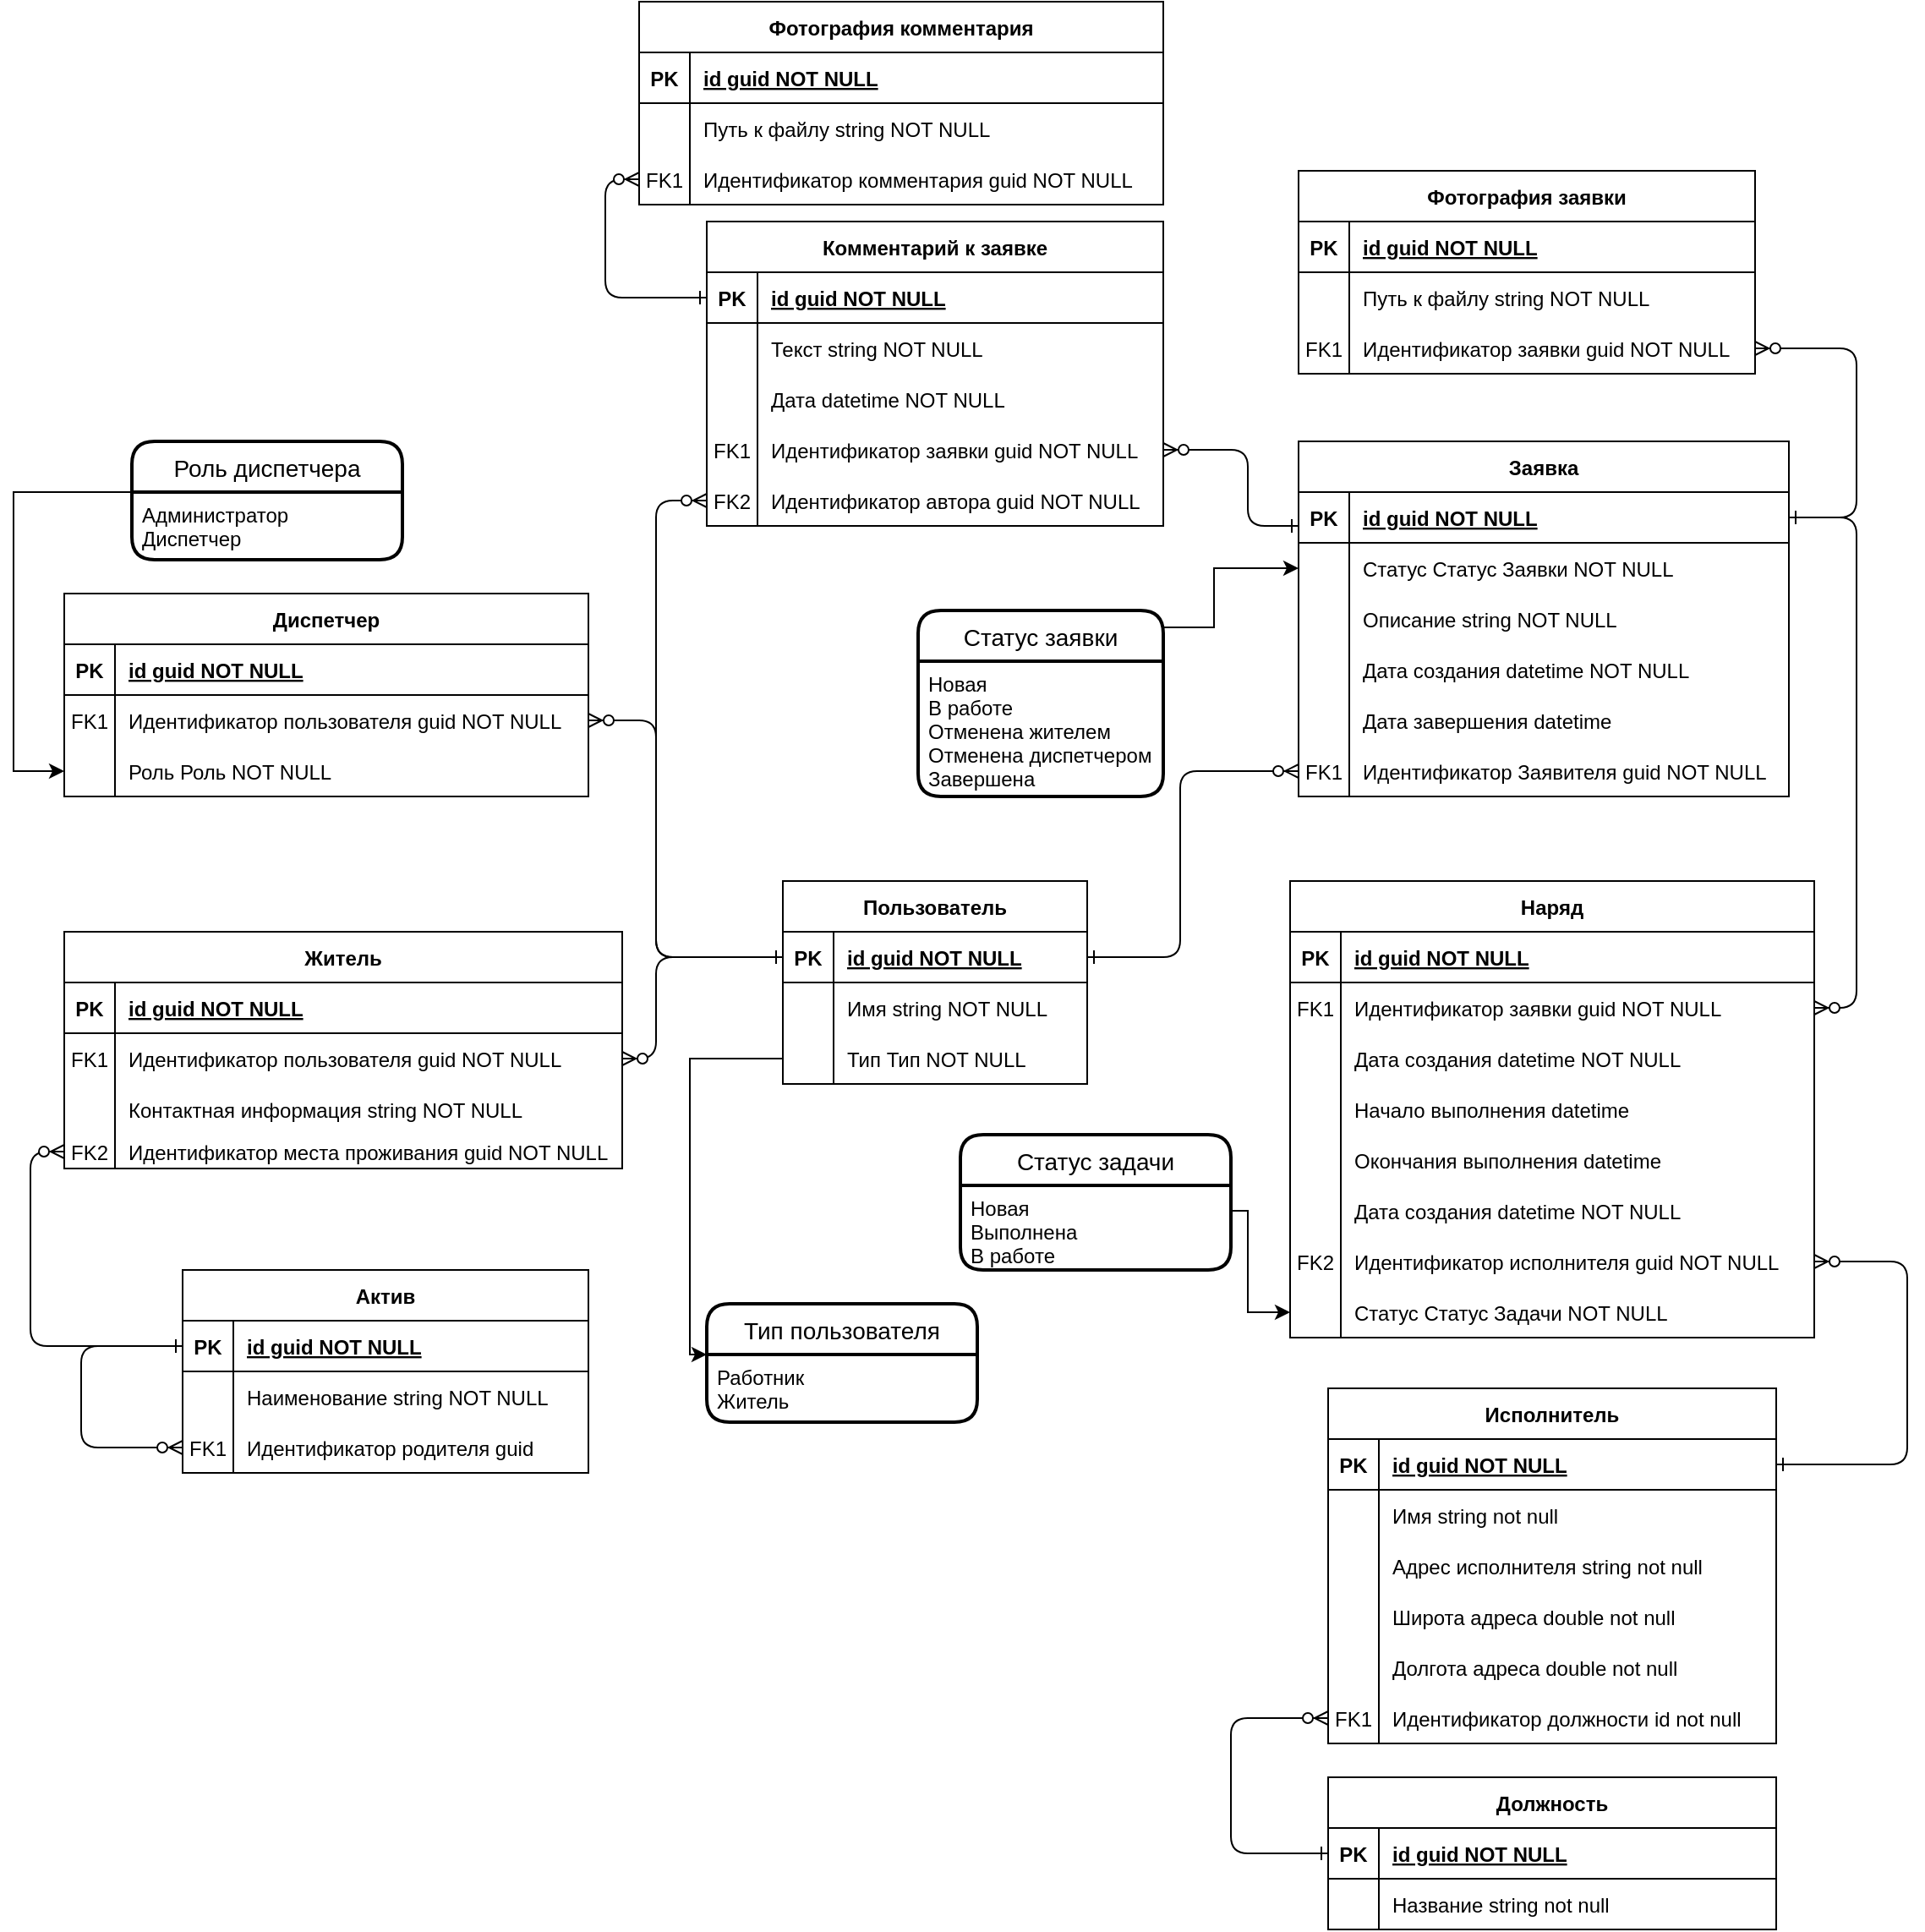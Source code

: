 <mxfile version="20.6.2" type="github">
  <diagram id="R2lEEEUBdFMjLlhIrx00" name="Page-1">
    <mxGraphModel dx="2912" dy="2214" grid="1" gridSize="10" guides="1" tooltips="1" connect="1" arrows="1" fold="1" page="1" pageScale="1" pageWidth="850" pageHeight="1100" math="0" shadow="0" extFonts="Permanent Marker^https://fonts.googleapis.com/css?family=Permanent+Marker">
      <root>
        <mxCell id="0" />
        <mxCell id="1" parent="0" />
        <mxCell id="C-vyLk0tnHw3VtMMgP7b-12" value="" style="edgeStyle=elbowEdgeStyle;endArrow=ERzeroToMany;startArrow=ERone;endFill=1;startFill=0;" parent="1" source="C-vyLk0tnHw3VtMMgP7b-3" target="C-vyLk0tnHw3VtMMgP7b-17" edge="1">
          <mxGeometry width="100" height="100" relative="1" as="geometry">
            <mxPoint x="400" y="180" as="sourcePoint" />
            <mxPoint x="460" y="205" as="targetPoint" />
            <Array as="points">
              <mxPoint x="760" y="230" />
              <mxPoint x="760" y="270" />
              <mxPoint x="760" y="360" />
            </Array>
          </mxGeometry>
        </mxCell>
        <mxCell id="C-vyLk0tnHw3VtMMgP7b-2" value="Заявка" style="shape=table;startSize=30;container=1;collapsible=1;childLayout=tableLayout;fixedRows=1;rowLines=0;fontStyle=1;align=center;resizeLast=1;" parent="1" vertex="1">
          <mxGeometry x="430" y="100" width="290" height="210" as="geometry" />
        </mxCell>
        <mxCell id="C-vyLk0tnHw3VtMMgP7b-3" value="" style="shape=partialRectangle;collapsible=0;dropTarget=0;pointerEvents=0;fillColor=none;points=[[0,0.5],[1,0.5]];portConstraint=eastwest;top=0;left=0;right=0;bottom=1;" parent="C-vyLk0tnHw3VtMMgP7b-2" vertex="1">
          <mxGeometry y="30" width="290" height="30" as="geometry" />
        </mxCell>
        <mxCell id="C-vyLk0tnHw3VtMMgP7b-4" value="PK" style="shape=partialRectangle;overflow=hidden;connectable=0;fillColor=none;top=0;left=0;bottom=0;right=0;fontStyle=1;" parent="C-vyLk0tnHw3VtMMgP7b-3" vertex="1">
          <mxGeometry width="30" height="30" as="geometry">
            <mxRectangle width="30" height="30" as="alternateBounds" />
          </mxGeometry>
        </mxCell>
        <mxCell id="C-vyLk0tnHw3VtMMgP7b-5" value="id guid NOT NULL " style="shape=partialRectangle;overflow=hidden;connectable=0;fillColor=none;top=0;left=0;bottom=0;right=0;align=left;spacingLeft=6;fontStyle=5;" parent="C-vyLk0tnHw3VtMMgP7b-3" vertex="1">
          <mxGeometry x="30" width="260" height="30" as="geometry">
            <mxRectangle width="260" height="30" as="alternateBounds" />
          </mxGeometry>
        </mxCell>
        <mxCell id="C-vyLk0tnHw3VtMMgP7b-6" value="" style="shape=partialRectangle;collapsible=0;dropTarget=0;pointerEvents=0;fillColor=none;points=[[0,0.5],[1,0.5]];portConstraint=eastwest;top=0;left=0;right=0;bottom=0;" parent="C-vyLk0tnHw3VtMMgP7b-2" vertex="1">
          <mxGeometry y="60" width="290" height="30" as="geometry" />
        </mxCell>
        <mxCell id="C-vyLk0tnHw3VtMMgP7b-7" value="" style="shape=partialRectangle;overflow=hidden;connectable=0;fillColor=none;top=0;left=0;bottom=0;right=0;" parent="C-vyLk0tnHw3VtMMgP7b-6" vertex="1">
          <mxGeometry width="30" height="30" as="geometry">
            <mxRectangle width="30" height="30" as="alternateBounds" />
          </mxGeometry>
        </mxCell>
        <mxCell id="C-vyLk0tnHw3VtMMgP7b-8" value="Статус Статус Заявки NOT NULL" style="shape=partialRectangle;overflow=hidden;connectable=0;fillColor=none;top=0;left=0;bottom=0;right=0;align=left;spacingLeft=6;" parent="C-vyLk0tnHw3VtMMgP7b-6" vertex="1">
          <mxGeometry x="30" width="260" height="30" as="geometry">
            <mxRectangle width="260" height="30" as="alternateBounds" />
          </mxGeometry>
        </mxCell>
        <mxCell id="AUKYh_VhikMgX28gDXk--7" value="" style="shape=partialRectangle;collapsible=0;dropTarget=0;pointerEvents=0;fillColor=none;points=[[0,0.5],[1,0.5]];portConstraint=eastwest;top=0;left=0;right=0;bottom=0;" parent="C-vyLk0tnHw3VtMMgP7b-2" vertex="1">
          <mxGeometry y="90" width="290" height="30" as="geometry" />
        </mxCell>
        <mxCell id="AUKYh_VhikMgX28gDXk--8" value="" style="shape=partialRectangle;overflow=hidden;connectable=0;fillColor=none;top=0;left=0;bottom=0;right=0;" parent="AUKYh_VhikMgX28gDXk--7" vertex="1">
          <mxGeometry width="30" height="30" as="geometry">
            <mxRectangle width="30" height="30" as="alternateBounds" />
          </mxGeometry>
        </mxCell>
        <mxCell id="AUKYh_VhikMgX28gDXk--9" value="Описание string NOT NULL" style="shape=partialRectangle;overflow=hidden;connectable=0;fillColor=none;top=0;left=0;bottom=0;right=0;align=left;spacingLeft=6;" parent="AUKYh_VhikMgX28gDXk--7" vertex="1">
          <mxGeometry x="30" width="260" height="30" as="geometry">
            <mxRectangle width="260" height="30" as="alternateBounds" />
          </mxGeometry>
        </mxCell>
        <mxCell id="C-vyLk0tnHw3VtMMgP7b-9" value="" style="shape=partialRectangle;collapsible=0;dropTarget=0;pointerEvents=0;fillColor=none;points=[[0,0.5],[1,0.5]];portConstraint=eastwest;top=0;left=0;right=0;bottom=0;" parent="C-vyLk0tnHw3VtMMgP7b-2" vertex="1">
          <mxGeometry y="120" width="290" height="30" as="geometry" />
        </mxCell>
        <mxCell id="C-vyLk0tnHw3VtMMgP7b-10" value="" style="shape=partialRectangle;overflow=hidden;connectable=0;fillColor=none;top=0;left=0;bottom=0;right=0;" parent="C-vyLk0tnHw3VtMMgP7b-9" vertex="1">
          <mxGeometry width="30" height="30" as="geometry">
            <mxRectangle width="30" height="30" as="alternateBounds" />
          </mxGeometry>
        </mxCell>
        <mxCell id="C-vyLk0tnHw3VtMMgP7b-11" value="Дата создания datetime NOT NULL" style="shape=partialRectangle;overflow=hidden;connectable=0;fillColor=none;top=0;left=0;bottom=0;right=0;align=left;spacingLeft=6;" parent="C-vyLk0tnHw3VtMMgP7b-9" vertex="1">
          <mxGeometry x="30" width="260" height="30" as="geometry">
            <mxRectangle width="260" height="30" as="alternateBounds" />
          </mxGeometry>
        </mxCell>
        <mxCell id="AUKYh_VhikMgX28gDXk--25" value="" style="shape=partialRectangle;collapsible=0;dropTarget=0;pointerEvents=0;fillColor=none;points=[[0,0.5],[1,0.5]];portConstraint=eastwest;top=0;left=0;right=0;bottom=0;" parent="C-vyLk0tnHw3VtMMgP7b-2" vertex="1">
          <mxGeometry y="150" width="290" height="30" as="geometry" />
        </mxCell>
        <mxCell id="AUKYh_VhikMgX28gDXk--26" value="" style="shape=partialRectangle;overflow=hidden;connectable=0;fillColor=none;top=0;left=0;bottom=0;right=0;" parent="AUKYh_VhikMgX28gDXk--25" vertex="1">
          <mxGeometry width="30" height="30" as="geometry">
            <mxRectangle width="30" height="30" as="alternateBounds" />
          </mxGeometry>
        </mxCell>
        <mxCell id="AUKYh_VhikMgX28gDXk--27" value="Дата завершения datetime" style="shape=partialRectangle;overflow=hidden;connectable=0;fillColor=none;top=0;left=0;bottom=0;right=0;align=left;spacingLeft=6;" parent="AUKYh_VhikMgX28gDXk--25" vertex="1">
          <mxGeometry x="30" width="260" height="30" as="geometry">
            <mxRectangle width="260" height="30" as="alternateBounds" />
          </mxGeometry>
        </mxCell>
        <mxCell id="AUKYh_VhikMgX28gDXk--112" value="" style="shape=partialRectangle;collapsible=0;dropTarget=0;pointerEvents=0;fillColor=none;points=[[0,0.5],[1,0.5]];portConstraint=eastwest;top=0;left=0;right=0;bottom=0;" parent="C-vyLk0tnHw3VtMMgP7b-2" vertex="1">
          <mxGeometry y="180" width="290" height="30" as="geometry" />
        </mxCell>
        <mxCell id="AUKYh_VhikMgX28gDXk--113" value="FK1" style="shape=partialRectangle;overflow=hidden;connectable=0;fillColor=none;top=0;left=0;bottom=0;right=0;" parent="AUKYh_VhikMgX28gDXk--112" vertex="1">
          <mxGeometry width="30" height="30" as="geometry">
            <mxRectangle width="30" height="30" as="alternateBounds" />
          </mxGeometry>
        </mxCell>
        <mxCell id="AUKYh_VhikMgX28gDXk--114" value="Идентификатор Заявителя guid NOT NULL" style="shape=partialRectangle;overflow=hidden;connectable=0;fillColor=none;top=0;left=0;bottom=0;right=0;align=left;spacingLeft=6;" parent="AUKYh_VhikMgX28gDXk--112" vertex="1">
          <mxGeometry x="30" width="260" height="30" as="geometry">
            <mxRectangle width="260" height="30" as="alternateBounds" />
          </mxGeometry>
        </mxCell>
        <mxCell id="C-vyLk0tnHw3VtMMgP7b-13" value="Наряд" style="shape=table;startSize=30;container=1;collapsible=1;childLayout=tableLayout;fixedRows=1;rowLines=0;fontStyle=1;align=center;resizeLast=1;" parent="1" vertex="1">
          <mxGeometry x="425" y="360" width="310" height="270" as="geometry" />
        </mxCell>
        <mxCell id="C-vyLk0tnHw3VtMMgP7b-14" value="" style="shape=partialRectangle;collapsible=0;dropTarget=0;pointerEvents=0;fillColor=none;points=[[0,0.5],[1,0.5]];portConstraint=eastwest;top=0;left=0;right=0;bottom=1;" parent="C-vyLk0tnHw3VtMMgP7b-13" vertex="1">
          <mxGeometry y="30" width="310" height="30" as="geometry" />
        </mxCell>
        <mxCell id="C-vyLk0tnHw3VtMMgP7b-15" value="PK" style="shape=partialRectangle;overflow=hidden;connectable=0;fillColor=none;top=0;left=0;bottom=0;right=0;fontStyle=1;" parent="C-vyLk0tnHw3VtMMgP7b-14" vertex="1">
          <mxGeometry width="30" height="30" as="geometry">
            <mxRectangle width="30" height="30" as="alternateBounds" />
          </mxGeometry>
        </mxCell>
        <mxCell id="C-vyLk0tnHw3VtMMgP7b-16" value="id guid NOT NULL " style="shape=partialRectangle;overflow=hidden;connectable=0;fillColor=none;top=0;left=0;bottom=0;right=0;align=left;spacingLeft=6;fontStyle=5;" parent="C-vyLk0tnHw3VtMMgP7b-14" vertex="1">
          <mxGeometry x="30" width="280" height="30" as="geometry">
            <mxRectangle width="280" height="30" as="alternateBounds" />
          </mxGeometry>
        </mxCell>
        <mxCell id="C-vyLk0tnHw3VtMMgP7b-17" value="" style="shape=partialRectangle;collapsible=0;dropTarget=0;pointerEvents=0;fillColor=none;points=[[0,0.5],[1,0.5]];portConstraint=eastwest;top=0;left=0;right=0;bottom=0;" parent="C-vyLk0tnHw3VtMMgP7b-13" vertex="1">
          <mxGeometry y="60" width="310" height="30" as="geometry" />
        </mxCell>
        <mxCell id="C-vyLk0tnHw3VtMMgP7b-18" value="FK1" style="shape=partialRectangle;overflow=hidden;connectable=0;fillColor=none;top=0;left=0;bottom=0;right=0;" parent="C-vyLk0tnHw3VtMMgP7b-17" vertex="1">
          <mxGeometry width="30" height="30" as="geometry">
            <mxRectangle width="30" height="30" as="alternateBounds" />
          </mxGeometry>
        </mxCell>
        <mxCell id="C-vyLk0tnHw3VtMMgP7b-19" value="Идентификатор заявки guid NOT NULL" style="shape=partialRectangle;overflow=hidden;connectable=0;fillColor=none;top=0;left=0;bottom=0;right=0;align=left;spacingLeft=6;" parent="C-vyLk0tnHw3VtMMgP7b-17" vertex="1">
          <mxGeometry x="30" width="280" height="30" as="geometry">
            <mxRectangle width="280" height="30" as="alternateBounds" />
          </mxGeometry>
        </mxCell>
        <mxCell id="C-vyLk0tnHw3VtMMgP7b-20" value="" style="shape=partialRectangle;collapsible=0;dropTarget=0;pointerEvents=0;fillColor=none;points=[[0,0.5],[1,0.5]];portConstraint=eastwest;top=0;left=0;right=0;bottom=0;" parent="C-vyLk0tnHw3VtMMgP7b-13" vertex="1">
          <mxGeometry y="90" width="310" height="30" as="geometry" />
        </mxCell>
        <mxCell id="C-vyLk0tnHw3VtMMgP7b-21" value="" style="shape=partialRectangle;overflow=hidden;connectable=0;fillColor=none;top=0;left=0;bottom=0;right=0;" parent="C-vyLk0tnHw3VtMMgP7b-20" vertex="1">
          <mxGeometry width="30" height="30" as="geometry">
            <mxRectangle width="30" height="30" as="alternateBounds" />
          </mxGeometry>
        </mxCell>
        <mxCell id="C-vyLk0tnHw3VtMMgP7b-22" value="Дата создания datetime NOT NULL" style="shape=partialRectangle;overflow=hidden;connectable=0;fillColor=none;top=0;left=0;bottom=0;right=0;align=left;spacingLeft=6;" parent="C-vyLk0tnHw3VtMMgP7b-20" vertex="1">
          <mxGeometry x="30" width="280" height="30" as="geometry">
            <mxRectangle width="280" height="30" as="alternateBounds" />
          </mxGeometry>
        </mxCell>
        <mxCell id="AUKYh_VhikMgX28gDXk--32" value="" style="shape=partialRectangle;collapsible=0;dropTarget=0;pointerEvents=0;fillColor=none;points=[[0,0.5],[1,0.5]];portConstraint=eastwest;top=0;left=0;right=0;bottom=0;" parent="C-vyLk0tnHw3VtMMgP7b-13" vertex="1">
          <mxGeometry y="120" width="310" height="30" as="geometry" />
        </mxCell>
        <mxCell id="AUKYh_VhikMgX28gDXk--33" value="" style="shape=partialRectangle;overflow=hidden;connectable=0;fillColor=none;top=0;left=0;bottom=0;right=0;" parent="AUKYh_VhikMgX28gDXk--32" vertex="1">
          <mxGeometry width="30" height="30" as="geometry">
            <mxRectangle width="30" height="30" as="alternateBounds" />
          </mxGeometry>
        </mxCell>
        <mxCell id="AUKYh_VhikMgX28gDXk--34" value="Начало выполнения datetime" style="shape=partialRectangle;overflow=hidden;connectable=0;fillColor=none;top=0;left=0;bottom=0;right=0;align=left;spacingLeft=6;" parent="AUKYh_VhikMgX28gDXk--32" vertex="1">
          <mxGeometry x="30" width="280" height="30" as="geometry">
            <mxRectangle width="280" height="30" as="alternateBounds" />
          </mxGeometry>
        </mxCell>
        <mxCell id="AUKYh_VhikMgX28gDXk--35" value="" style="shape=partialRectangle;collapsible=0;dropTarget=0;pointerEvents=0;fillColor=none;points=[[0,0.5],[1,0.5]];portConstraint=eastwest;top=0;left=0;right=0;bottom=0;" parent="C-vyLk0tnHw3VtMMgP7b-13" vertex="1">
          <mxGeometry y="150" width="310" height="30" as="geometry" />
        </mxCell>
        <mxCell id="AUKYh_VhikMgX28gDXk--36" value="" style="shape=partialRectangle;overflow=hidden;connectable=0;fillColor=none;top=0;left=0;bottom=0;right=0;" parent="AUKYh_VhikMgX28gDXk--35" vertex="1">
          <mxGeometry width="30" height="30" as="geometry">
            <mxRectangle width="30" height="30" as="alternateBounds" />
          </mxGeometry>
        </mxCell>
        <mxCell id="AUKYh_VhikMgX28gDXk--37" value="Окончания выполнения datetime " style="shape=partialRectangle;overflow=hidden;connectable=0;fillColor=none;top=0;left=0;bottom=0;right=0;align=left;spacingLeft=6;" parent="AUKYh_VhikMgX28gDXk--35" vertex="1">
          <mxGeometry x="30" width="280" height="30" as="geometry">
            <mxRectangle width="280" height="30" as="alternateBounds" />
          </mxGeometry>
        </mxCell>
        <mxCell id="AUKYh_VhikMgX28gDXk--38" value="" style="shape=partialRectangle;collapsible=0;dropTarget=0;pointerEvents=0;fillColor=none;points=[[0,0.5],[1,0.5]];portConstraint=eastwest;top=0;left=0;right=0;bottom=0;" parent="C-vyLk0tnHw3VtMMgP7b-13" vertex="1">
          <mxGeometry y="180" width="310" height="30" as="geometry" />
        </mxCell>
        <mxCell id="AUKYh_VhikMgX28gDXk--39" value="" style="shape=partialRectangle;overflow=hidden;connectable=0;fillColor=none;top=0;left=0;bottom=0;right=0;" parent="AUKYh_VhikMgX28gDXk--38" vertex="1">
          <mxGeometry width="30" height="30" as="geometry">
            <mxRectangle width="30" height="30" as="alternateBounds" />
          </mxGeometry>
        </mxCell>
        <mxCell id="AUKYh_VhikMgX28gDXk--40" value="Дата создания datetime NOT NULL" style="shape=partialRectangle;overflow=hidden;connectable=0;fillColor=none;top=0;left=0;bottom=0;right=0;align=left;spacingLeft=6;" parent="AUKYh_VhikMgX28gDXk--38" vertex="1">
          <mxGeometry x="30" width="280" height="30" as="geometry">
            <mxRectangle width="280" height="30" as="alternateBounds" />
          </mxGeometry>
        </mxCell>
        <mxCell id="AUKYh_VhikMgX28gDXk--246" value="" style="shape=partialRectangle;collapsible=0;dropTarget=0;pointerEvents=0;fillColor=none;points=[[0,0.5],[1,0.5]];portConstraint=eastwest;top=0;left=0;right=0;bottom=0;" parent="C-vyLk0tnHw3VtMMgP7b-13" vertex="1">
          <mxGeometry y="210" width="310" height="30" as="geometry" />
        </mxCell>
        <mxCell id="AUKYh_VhikMgX28gDXk--247" value="FK2" style="shape=partialRectangle;overflow=hidden;connectable=0;fillColor=none;top=0;left=0;bottom=0;right=0;" parent="AUKYh_VhikMgX28gDXk--246" vertex="1">
          <mxGeometry width="30" height="30" as="geometry">
            <mxRectangle width="30" height="30" as="alternateBounds" />
          </mxGeometry>
        </mxCell>
        <mxCell id="AUKYh_VhikMgX28gDXk--248" value="Идентификатор исполнителя guid NOT NULL" style="shape=partialRectangle;overflow=hidden;connectable=0;fillColor=none;top=0;left=0;bottom=0;right=0;align=left;spacingLeft=6;" parent="AUKYh_VhikMgX28gDXk--246" vertex="1">
          <mxGeometry x="30" width="280" height="30" as="geometry">
            <mxRectangle width="280" height="30" as="alternateBounds" />
          </mxGeometry>
        </mxCell>
        <mxCell id="AUKYh_VhikMgX28gDXk--59" value="" style="shape=partialRectangle;collapsible=0;dropTarget=0;pointerEvents=0;fillColor=none;points=[[0,0.5],[1,0.5]];portConstraint=eastwest;top=0;left=0;right=0;bottom=0;" parent="C-vyLk0tnHw3VtMMgP7b-13" vertex="1">
          <mxGeometry y="240" width="310" height="30" as="geometry" />
        </mxCell>
        <mxCell id="AUKYh_VhikMgX28gDXk--60" value="" style="shape=partialRectangle;overflow=hidden;connectable=0;fillColor=none;top=0;left=0;bottom=0;right=0;" parent="AUKYh_VhikMgX28gDXk--59" vertex="1">
          <mxGeometry width="30" height="30" as="geometry">
            <mxRectangle width="30" height="30" as="alternateBounds" />
          </mxGeometry>
        </mxCell>
        <mxCell id="AUKYh_VhikMgX28gDXk--61" value="Статус Статус Задачи NOT NULL" style="shape=partialRectangle;overflow=hidden;connectable=0;fillColor=none;top=0;left=0;bottom=0;right=0;align=left;spacingLeft=6;" parent="AUKYh_VhikMgX28gDXk--59" vertex="1">
          <mxGeometry x="30" width="280" height="30" as="geometry">
            <mxRectangle width="280" height="30" as="alternateBounds" />
          </mxGeometry>
        </mxCell>
        <mxCell id="AUKYh_VhikMgX28gDXk--2" value="Статус заявки" style="swimlane;childLayout=stackLayout;horizontal=1;startSize=30;horizontalStack=0;rounded=1;fontSize=14;fontStyle=0;strokeWidth=2;resizeParent=0;resizeLast=1;shadow=0;dashed=0;align=center;" parent="1" vertex="1">
          <mxGeometry x="205" y="200" width="145" height="110" as="geometry" />
        </mxCell>
        <mxCell id="AUKYh_VhikMgX28gDXk--3" value="Новая&#xa;В работе&#xa;Отменена жителем&#xa;Отменена диспетчером&#xa;Завершена" style="align=left;strokeColor=none;fillColor=none;spacingLeft=4;fontSize=12;verticalAlign=top;resizable=0;rotatable=0;part=1;" parent="AUKYh_VhikMgX28gDXk--2" vertex="1">
          <mxGeometry y="30" width="145" height="80" as="geometry" />
        </mxCell>
        <mxCell id="AUKYh_VhikMgX28gDXk--4" value="Статус задачи" style="swimlane;childLayout=stackLayout;horizontal=1;startSize=30;horizontalStack=0;rounded=1;fontSize=14;fontStyle=0;strokeWidth=2;resizeParent=0;resizeLast=1;shadow=0;dashed=0;align=center;" parent="1" vertex="1">
          <mxGeometry x="230" y="510" width="160" height="80" as="geometry" />
        </mxCell>
        <mxCell id="AUKYh_VhikMgX28gDXk--5" value="Новая&#xa;Выполнена&#xa;В работе" style="align=left;strokeColor=none;fillColor=none;spacingLeft=4;fontSize=12;verticalAlign=top;resizable=0;rotatable=0;part=1;" parent="AUKYh_VhikMgX28gDXk--4" vertex="1">
          <mxGeometry y="30" width="160" height="50" as="geometry" />
        </mxCell>
        <mxCell id="AUKYh_VhikMgX28gDXk--30" style="edgeStyle=orthogonalEdgeStyle;rounded=0;jumpStyle=none;orthogonalLoop=1;jettySize=auto;html=1;exitX=0.5;exitY=1;exitDx=0;exitDy=0;" parent="AUKYh_VhikMgX28gDXk--4" source="AUKYh_VhikMgX28gDXk--5" target="AUKYh_VhikMgX28gDXk--5" edge="1">
          <mxGeometry relative="1" as="geometry" />
        </mxCell>
        <mxCell id="AUKYh_VhikMgX28gDXk--62" style="edgeStyle=orthogonalEdgeStyle;rounded=0;jumpStyle=none;orthogonalLoop=1;jettySize=auto;html=1;entryX=0;entryY=0.5;entryDx=0;entryDy=0;" parent="1" source="AUKYh_VhikMgX28gDXk--5" target="AUKYh_VhikMgX28gDXk--59" edge="1">
          <mxGeometry relative="1" as="geometry">
            <Array as="points">
              <mxPoint x="400" y="555" />
              <mxPoint x="400" y="615" />
            </Array>
          </mxGeometry>
        </mxCell>
        <mxCell id="AUKYh_VhikMgX28gDXk--63" value="Фотография заявки" style="shape=table;startSize=30;container=1;collapsible=1;childLayout=tableLayout;fixedRows=1;rowLines=0;fontStyle=1;align=center;resizeLast=1;" parent="1" vertex="1">
          <mxGeometry x="430" y="-60" width="270" height="120" as="geometry" />
        </mxCell>
        <mxCell id="AUKYh_VhikMgX28gDXk--64" value="" style="shape=tableRow;horizontal=0;startSize=0;swimlaneHead=0;swimlaneBody=0;fillColor=none;collapsible=0;dropTarget=0;points=[[0,0.5],[1,0.5]];portConstraint=eastwest;top=0;left=0;right=0;bottom=1;" parent="AUKYh_VhikMgX28gDXk--63" vertex="1">
          <mxGeometry y="30" width="270" height="30" as="geometry" />
        </mxCell>
        <mxCell id="AUKYh_VhikMgX28gDXk--65" value="PK" style="shape=partialRectangle;connectable=0;fillColor=none;top=0;left=0;bottom=0;right=0;fontStyle=1;overflow=hidden;" parent="AUKYh_VhikMgX28gDXk--64" vertex="1">
          <mxGeometry width="30" height="30" as="geometry">
            <mxRectangle width="30" height="30" as="alternateBounds" />
          </mxGeometry>
        </mxCell>
        <mxCell id="AUKYh_VhikMgX28gDXk--66" value="id guid NOT NULL" style="shape=partialRectangle;connectable=0;fillColor=none;top=0;left=0;bottom=0;right=0;align=left;spacingLeft=6;fontStyle=5;overflow=hidden;" parent="AUKYh_VhikMgX28gDXk--64" vertex="1">
          <mxGeometry x="30" width="240" height="30" as="geometry">
            <mxRectangle width="240" height="30" as="alternateBounds" />
          </mxGeometry>
        </mxCell>
        <mxCell id="AUKYh_VhikMgX28gDXk--67" value="" style="shape=tableRow;horizontal=0;startSize=0;swimlaneHead=0;swimlaneBody=0;fillColor=none;collapsible=0;dropTarget=0;points=[[0,0.5],[1,0.5]];portConstraint=eastwest;top=0;left=0;right=0;bottom=0;" parent="AUKYh_VhikMgX28gDXk--63" vertex="1">
          <mxGeometry y="60" width="270" height="30" as="geometry" />
        </mxCell>
        <mxCell id="AUKYh_VhikMgX28gDXk--68" value="" style="shape=partialRectangle;connectable=0;fillColor=none;top=0;left=0;bottom=0;right=0;editable=1;overflow=hidden;" parent="AUKYh_VhikMgX28gDXk--67" vertex="1">
          <mxGeometry width="30" height="30" as="geometry">
            <mxRectangle width="30" height="30" as="alternateBounds" />
          </mxGeometry>
        </mxCell>
        <mxCell id="AUKYh_VhikMgX28gDXk--69" value="Путь к файлу string NOT NULL" style="shape=partialRectangle;connectable=0;fillColor=none;top=0;left=0;bottom=0;right=0;align=left;spacingLeft=6;overflow=hidden;" parent="AUKYh_VhikMgX28gDXk--67" vertex="1">
          <mxGeometry x="30" width="240" height="30" as="geometry">
            <mxRectangle width="240" height="30" as="alternateBounds" />
          </mxGeometry>
        </mxCell>
        <mxCell id="AUKYh_VhikMgX28gDXk--79" value="" style="shape=tableRow;horizontal=0;startSize=0;swimlaneHead=0;swimlaneBody=0;fillColor=none;collapsible=0;dropTarget=0;points=[[0,0.5],[1,0.5]];portConstraint=eastwest;top=0;left=0;right=0;bottom=0;" parent="AUKYh_VhikMgX28gDXk--63" vertex="1">
          <mxGeometry y="90" width="270" height="30" as="geometry" />
        </mxCell>
        <mxCell id="AUKYh_VhikMgX28gDXk--80" value="FK1" style="shape=partialRectangle;connectable=0;fillColor=none;top=0;left=0;bottom=0;right=0;editable=1;overflow=hidden;" parent="AUKYh_VhikMgX28gDXk--79" vertex="1">
          <mxGeometry width="30" height="30" as="geometry">
            <mxRectangle width="30" height="30" as="alternateBounds" />
          </mxGeometry>
        </mxCell>
        <mxCell id="AUKYh_VhikMgX28gDXk--81" value="Идентификатор заявки guid NOT NULL" style="shape=partialRectangle;connectable=0;fillColor=none;top=0;left=0;bottom=0;right=0;align=left;spacingLeft=6;overflow=hidden;" parent="AUKYh_VhikMgX28gDXk--79" vertex="1">
          <mxGeometry x="30" width="240" height="30" as="geometry">
            <mxRectangle width="240" height="30" as="alternateBounds" />
          </mxGeometry>
        </mxCell>
        <mxCell id="AUKYh_VhikMgX28gDXk--83" value="" style="endArrow=ERzeroToMany;startArrow=ERone;endFill=1;startFill=0;exitX=1;exitY=0.5;exitDx=0;exitDy=0;edgeStyle=elbowEdgeStyle;entryX=1;entryY=0.5;entryDx=0;entryDy=0;" parent="1" source="C-vyLk0tnHw3VtMMgP7b-3" target="AUKYh_VhikMgX28gDXk--79" edge="1">
          <mxGeometry width="100" height="100" relative="1" as="geometry">
            <mxPoint x="790" y="80" as="sourcePoint" />
            <mxPoint x="800" y="250" as="targetPoint" />
            <Array as="points">
              <mxPoint x="760" y="180" />
              <mxPoint x="780" y="200" />
              <mxPoint x="770" y="100" />
              <mxPoint x="740" y="80" />
              <mxPoint x="750" y="120" />
            </Array>
          </mxGeometry>
        </mxCell>
        <mxCell id="AUKYh_VhikMgX28gDXk--84" value="Комментарий к заявке" style="shape=table;startSize=30;container=1;collapsible=1;childLayout=tableLayout;fixedRows=1;rowLines=0;fontStyle=1;align=center;resizeLast=1;" parent="1" vertex="1">
          <mxGeometry x="80" y="-30" width="270" height="180" as="geometry" />
        </mxCell>
        <mxCell id="AUKYh_VhikMgX28gDXk--85" value="" style="shape=tableRow;horizontal=0;startSize=0;swimlaneHead=0;swimlaneBody=0;fillColor=none;collapsible=0;dropTarget=0;points=[[0,0.5],[1,0.5]];portConstraint=eastwest;top=0;left=0;right=0;bottom=1;" parent="AUKYh_VhikMgX28gDXk--84" vertex="1">
          <mxGeometry y="30" width="270" height="30" as="geometry" />
        </mxCell>
        <mxCell id="AUKYh_VhikMgX28gDXk--86" value="PK" style="shape=partialRectangle;connectable=0;fillColor=none;top=0;left=0;bottom=0;right=0;fontStyle=1;overflow=hidden;" parent="AUKYh_VhikMgX28gDXk--85" vertex="1">
          <mxGeometry width="30" height="30" as="geometry">
            <mxRectangle width="30" height="30" as="alternateBounds" />
          </mxGeometry>
        </mxCell>
        <mxCell id="AUKYh_VhikMgX28gDXk--87" value="id guid NOT NULL" style="shape=partialRectangle;connectable=0;fillColor=none;top=0;left=0;bottom=0;right=0;align=left;spacingLeft=6;fontStyle=5;overflow=hidden;" parent="AUKYh_VhikMgX28gDXk--85" vertex="1">
          <mxGeometry x="30" width="240" height="30" as="geometry">
            <mxRectangle width="240" height="30" as="alternateBounds" />
          </mxGeometry>
        </mxCell>
        <mxCell id="AUKYh_VhikMgX28gDXk--88" value="" style="shape=tableRow;horizontal=0;startSize=0;swimlaneHead=0;swimlaneBody=0;fillColor=none;collapsible=0;dropTarget=0;points=[[0,0.5],[1,0.5]];portConstraint=eastwest;top=0;left=0;right=0;bottom=0;" parent="AUKYh_VhikMgX28gDXk--84" vertex="1">
          <mxGeometry y="60" width="270" height="30" as="geometry" />
        </mxCell>
        <mxCell id="AUKYh_VhikMgX28gDXk--89" value="" style="shape=partialRectangle;connectable=0;fillColor=none;top=0;left=0;bottom=0;right=0;editable=1;overflow=hidden;" parent="AUKYh_VhikMgX28gDXk--88" vertex="1">
          <mxGeometry width="30" height="30" as="geometry">
            <mxRectangle width="30" height="30" as="alternateBounds" />
          </mxGeometry>
        </mxCell>
        <mxCell id="AUKYh_VhikMgX28gDXk--90" value="Текст string NOT NULL" style="shape=partialRectangle;connectable=0;fillColor=none;top=0;left=0;bottom=0;right=0;align=left;spacingLeft=6;overflow=hidden;" parent="AUKYh_VhikMgX28gDXk--88" vertex="1">
          <mxGeometry x="30" width="240" height="30" as="geometry">
            <mxRectangle width="240" height="30" as="alternateBounds" />
          </mxGeometry>
        </mxCell>
        <mxCell id="AUKYh_VhikMgX28gDXk--96" value="" style="shape=tableRow;horizontal=0;startSize=0;swimlaneHead=0;swimlaneBody=0;fillColor=none;collapsible=0;dropTarget=0;points=[[0,0.5],[1,0.5]];portConstraint=eastwest;top=0;left=0;right=0;bottom=0;" parent="AUKYh_VhikMgX28gDXk--84" vertex="1">
          <mxGeometry y="90" width="270" height="30" as="geometry" />
        </mxCell>
        <mxCell id="AUKYh_VhikMgX28gDXk--97" value="" style="shape=partialRectangle;connectable=0;fillColor=none;top=0;left=0;bottom=0;right=0;editable=1;overflow=hidden;" parent="AUKYh_VhikMgX28gDXk--96" vertex="1">
          <mxGeometry width="30" height="30" as="geometry">
            <mxRectangle width="30" height="30" as="alternateBounds" />
          </mxGeometry>
        </mxCell>
        <mxCell id="AUKYh_VhikMgX28gDXk--98" value="Дата datetime NOT NULL" style="shape=partialRectangle;connectable=0;fillColor=none;top=0;left=0;bottom=0;right=0;align=left;spacingLeft=6;overflow=hidden;" parent="AUKYh_VhikMgX28gDXk--96" vertex="1">
          <mxGeometry x="30" width="240" height="30" as="geometry">
            <mxRectangle width="240" height="30" as="alternateBounds" />
          </mxGeometry>
        </mxCell>
        <mxCell id="AUKYh_VhikMgX28gDXk--130" value="" style="shape=tableRow;horizontal=0;startSize=0;swimlaneHead=0;swimlaneBody=0;fillColor=none;collapsible=0;dropTarget=0;points=[[0,0.5],[1,0.5]];portConstraint=eastwest;top=0;left=0;right=0;bottom=0;" parent="AUKYh_VhikMgX28gDXk--84" vertex="1">
          <mxGeometry y="120" width="270" height="30" as="geometry" />
        </mxCell>
        <mxCell id="AUKYh_VhikMgX28gDXk--131" value="FK1" style="shape=partialRectangle;connectable=0;fillColor=none;top=0;left=0;bottom=0;right=0;editable=1;overflow=hidden;" parent="AUKYh_VhikMgX28gDXk--130" vertex="1">
          <mxGeometry width="30" height="30" as="geometry">
            <mxRectangle width="30" height="30" as="alternateBounds" />
          </mxGeometry>
        </mxCell>
        <mxCell id="AUKYh_VhikMgX28gDXk--132" value="Идентификатор заявки guid NOT NULL" style="shape=partialRectangle;connectable=0;fillColor=none;top=0;left=0;bottom=0;right=0;align=left;spacingLeft=6;overflow=hidden;" parent="AUKYh_VhikMgX28gDXk--130" vertex="1">
          <mxGeometry x="30" width="240" height="30" as="geometry">
            <mxRectangle width="240" height="30" as="alternateBounds" />
          </mxGeometry>
        </mxCell>
        <mxCell id="AUKYh_VhikMgX28gDXk--91" value="" style="shape=tableRow;horizontal=0;startSize=0;swimlaneHead=0;swimlaneBody=0;fillColor=none;collapsible=0;dropTarget=0;points=[[0,0.5],[1,0.5]];portConstraint=eastwest;top=0;left=0;right=0;bottom=0;" parent="AUKYh_VhikMgX28gDXk--84" vertex="1">
          <mxGeometry y="150" width="270" height="30" as="geometry" />
        </mxCell>
        <mxCell id="AUKYh_VhikMgX28gDXk--92" value="FK2" style="shape=partialRectangle;connectable=0;fillColor=none;top=0;left=0;bottom=0;right=0;editable=1;overflow=hidden;" parent="AUKYh_VhikMgX28gDXk--91" vertex="1">
          <mxGeometry width="30" height="30" as="geometry">
            <mxRectangle width="30" height="30" as="alternateBounds" />
          </mxGeometry>
        </mxCell>
        <mxCell id="AUKYh_VhikMgX28gDXk--93" value="Идентификатор автора guid NOT NULL" style="shape=partialRectangle;connectable=0;fillColor=none;top=0;left=0;bottom=0;right=0;align=left;spacingLeft=6;overflow=hidden;" parent="AUKYh_VhikMgX28gDXk--91" vertex="1">
          <mxGeometry x="30" width="240" height="30" as="geometry">
            <mxRectangle width="240" height="30" as="alternateBounds" />
          </mxGeometry>
        </mxCell>
        <mxCell id="AUKYh_VhikMgX28gDXk--95" value="" style="endArrow=ERzeroToMany;startArrow=ERone;endFill=1;startFill=0;edgeStyle=elbowEdgeStyle;entryX=1;entryY=0.5;entryDx=0;entryDy=0;" parent="1" source="C-vyLk0tnHw3VtMMgP7b-3" target="AUKYh_VhikMgX28gDXk--130" edge="1">
          <mxGeometry width="100" height="100" relative="1" as="geometry">
            <mxPoint x="370" y="140" as="sourcePoint" />
            <mxPoint x="380" y="20" as="targetPoint" />
            <Array as="points">
              <mxPoint x="400" y="150" />
              <mxPoint x="420" y="95" />
            </Array>
          </mxGeometry>
        </mxCell>
        <mxCell id="AUKYh_VhikMgX28gDXk--102" value="Фотография комментария" style="shape=table;startSize=30;container=1;collapsible=1;childLayout=tableLayout;fixedRows=1;rowLines=0;fontStyle=1;align=center;resizeLast=1;" parent="1" vertex="1">
          <mxGeometry x="40" y="-160" width="310" height="120" as="geometry" />
        </mxCell>
        <mxCell id="AUKYh_VhikMgX28gDXk--103" value="" style="shape=tableRow;horizontal=0;startSize=0;swimlaneHead=0;swimlaneBody=0;fillColor=none;collapsible=0;dropTarget=0;points=[[0,0.5],[1,0.5]];portConstraint=eastwest;top=0;left=0;right=0;bottom=1;" parent="AUKYh_VhikMgX28gDXk--102" vertex="1">
          <mxGeometry y="30" width="310" height="30" as="geometry" />
        </mxCell>
        <mxCell id="AUKYh_VhikMgX28gDXk--104" value="PK" style="shape=partialRectangle;connectable=0;fillColor=none;top=0;left=0;bottom=0;right=0;fontStyle=1;overflow=hidden;" parent="AUKYh_VhikMgX28gDXk--103" vertex="1">
          <mxGeometry width="30" height="30" as="geometry">
            <mxRectangle width="30" height="30" as="alternateBounds" />
          </mxGeometry>
        </mxCell>
        <mxCell id="AUKYh_VhikMgX28gDXk--105" value="id guid NOT NULL" style="shape=partialRectangle;connectable=0;fillColor=none;top=0;left=0;bottom=0;right=0;align=left;spacingLeft=6;fontStyle=5;overflow=hidden;" parent="AUKYh_VhikMgX28gDXk--103" vertex="1">
          <mxGeometry x="30" width="280" height="30" as="geometry">
            <mxRectangle width="280" height="30" as="alternateBounds" />
          </mxGeometry>
        </mxCell>
        <mxCell id="AUKYh_VhikMgX28gDXk--106" value="" style="shape=tableRow;horizontal=0;startSize=0;swimlaneHead=0;swimlaneBody=0;fillColor=none;collapsible=0;dropTarget=0;points=[[0,0.5],[1,0.5]];portConstraint=eastwest;top=0;left=0;right=0;bottom=0;" parent="AUKYh_VhikMgX28gDXk--102" vertex="1">
          <mxGeometry y="60" width="310" height="30" as="geometry" />
        </mxCell>
        <mxCell id="AUKYh_VhikMgX28gDXk--107" value="" style="shape=partialRectangle;connectable=0;fillColor=none;top=0;left=0;bottom=0;right=0;editable=1;overflow=hidden;" parent="AUKYh_VhikMgX28gDXk--106" vertex="1">
          <mxGeometry width="30" height="30" as="geometry">
            <mxRectangle width="30" height="30" as="alternateBounds" />
          </mxGeometry>
        </mxCell>
        <mxCell id="AUKYh_VhikMgX28gDXk--108" value="Путь к файлу string NOT NULL" style="shape=partialRectangle;connectable=0;fillColor=none;top=0;left=0;bottom=0;right=0;align=left;spacingLeft=6;overflow=hidden;" parent="AUKYh_VhikMgX28gDXk--106" vertex="1">
          <mxGeometry x="30" width="280" height="30" as="geometry">
            <mxRectangle width="280" height="30" as="alternateBounds" />
          </mxGeometry>
        </mxCell>
        <mxCell id="AUKYh_VhikMgX28gDXk--109" value="" style="shape=tableRow;horizontal=0;startSize=0;swimlaneHead=0;swimlaneBody=0;fillColor=none;collapsible=0;dropTarget=0;points=[[0,0.5],[1,0.5]];portConstraint=eastwest;top=0;left=0;right=0;bottom=0;" parent="AUKYh_VhikMgX28gDXk--102" vertex="1">
          <mxGeometry y="90" width="310" height="30" as="geometry" />
        </mxCell>
        <mxCell id="AUKYh_VhikMgX28gDXk--110" value="FK1" style="shape=partialRectangle;connectable=0;fillColor=none;top=0;left=0;bottom=0;right=0;editable=1;overflow=hidden;" parent="AUKYh_VhikMgX28gDXk--109" vertex="1">
          <mxGeometry width="30" height="30" as="geometry">
            <mxRectangle width="30" height="30" as="alternateBounds" />
          </mxGeometry>
        </mxCell>
        <mxCell id="AUKYh_VhikMgX28gDXk--111" value="Идентификатор комментария guid NOT NULL" style="shape=partialRectangle;connectable=0;fillColor=none;top=0;left=0;bottom=0;right=0;align=left;spacingLeft=6;overflow=hidden;" parent="AUKYh_VhikMgX28gDXk--109" vertex="1">
          <mxGeometry x="30" width="280" height="30" as="geometry">
            <mxRectangle width="280" height="30" as="alternateBounds" />
          </mxGeometry>
        </mxCell>
        <mxCell id="AUKYh_VhikMgX28gDXk--31" style="edgeStyle=orthogonalEdgeStyle;rounded=0;jumpStyle=none;orthogonalLoop=1;jettySize=auto;html=1;entryX=0;entryY=0.5;entryDx=0;entryDy=0;exitX=1;exitY=0;exitDx=0;exitDy=0;" parent="1" source="AUKYh_VhikMgX28gDXk--3" target="C-vyLk0tnHw3VtMMgP7b-6" edge="1">
          <mxGeometry relative="1" as="geometry">
            <Array as="points">
              <mxPoint x="380" y="210" />
              <mxPoint x="380" y="175" />
            </Array>
          </mxGeometry>
        </mxCell>
        <mxCell id="AUKYh_VhikMgX28gDXk--115" value="" style="endArrow=ERzeroToMany;startArrow=ERone;endFill=1;startFill=0;exitX=0;exitY=0.5;exitDx=0;exitDy=0;entryX=0;entryY=0.5;entryDx=0;entryDy=0;edgeStyle=elbowEdgeStyle;" parent="1" source="AUKYh_VhikMgX28gDXk--85" target="AUKYh_VhikMgX28gDXk--109" edge="1">
          <mxGeometry width="100" height="100" relative="1" as="geometry">
            <mxPoint x="380" y="40" as="sourcePoint" />
            <mxPoint x="380" y="-60" as="targetPoint" />
            <Array as="points">
              <mxPoint x="20" y="-30" />
              <mxPoint x="40" y="-20" />
              <mxPoint x="10" y="-30" />
              <mxPoint x="420" y="15" />
            </Array>
          </mxGeometry>
        </mxCell>
        <mxCell id="AUKYh_VhikMgX28gDXk--116" value="Пользователь" style="shape=table;startSize=30;container=1;collapsible=1;childLayout=tableLayout;fixedRows=1;rowLines=0;fontStyle=1;align=center;resizeLast=1;" parent="1" vertex="1">
          <mxGeometry x="125" y="360" width="180" height="120" as="geometry" />
        </mxCell>
        <mxCell id="AUKYh_VhikMgX28gDXk--117" value="" style="shape=tableRow;horizontal=0;startSize=0;swimlaneHead=0;swimlaneBody=0;fillColor=none;collapsible=0;dropTarget=0;points=[[0,0.5],[1,0.5]];portConstraint=eastwest;top=0;left=0;right=0;bottom=1;" parent="AUKYh_VhikMgX28gDXk--116" vertex="1">
          <mxGeometry y="30" width="180" height="30" as="geometry" />
        </mxCell>
        <mxCell id="AUKYh_VhikMgX28gDXk--118" value="PK" style="shape=partialRectangle;connectable=0;fillColor=none;top=0;left=0;bottom=0;right=0;fontStyle=1;overflow=hidden;" parent="AUKYh_VhikMgX28gDXk--117" vertex="1">
          <mxGeometry width="30" height="30" as="geometry">
            <mxRectangle width="30" height="30" as="alternateBounds" />
          </mxGeometry>
        </mxCell>
        <mxCell id="AUKYh_VhikMgX28gDXk--119" value="id guid NOT NULL" style="shape=partialRectangle;connectable=0;fillColor=none;top=0;left=0;bottom=0;right=0;align=left;spacingLeft=6;fontStyle=5;overflow=hidden;" parent="AUKYh_VhikMgX28gDXk--117" vertex="1">
          <mxGeometry x="30" width="150" height="30" as="geometry">
            <mxRectangle width="150" height="30" as="alternateBounds" />
          </mxGeometry>
        </mxCell>
        <mxCell id="AUKYh_VhikMgX28gDXk--120" value="" style="shape=tableRow;horizontal=0;startSize=0;swimlaneHead=0;swimlaneBody=0;fillColor=none;collapsible=0;dropTarget=0;points=[[0,0.5],[1,0.5]];portConstraint=eastwest;top=0;left=0;right=0;bottom=0;" parent="AUKYh_VhikMgX28gDXk--116" vertex="1">
          <mxGeometry y="60" width="180" height="30" as="geometry" />
        </mxCell>
        <mxCell id="AUKYh_VhikMgX28gDXk--121" value="" style="shape=partialRectangle;connectable=0;fillColor=none;top=0;left=0;bottom=0;right=0;editable=1;overflow=hidden;" parent="AUKYh_VhikMgX28gDXk--120" vertex="1">
          <mxGeometry width="30" height="30" as="geometry">
            <mxRectangle width="30" height="30" as="alternateBounds" />
          </mxGeometry>
        </mxCell>
        <mxCell id="AUKYh_VhikMgX28gDXk--122" value="Имя string NOT NULL" style="shape=partialRectangle;connectable=0;fillColor=none;top=0;left=0;bottom=0;right=0;align=left;spacingLeft=6;overflow=hidden;" parent="AUKYh_VhikMgX28gDXk--120" vertex="1">
          <mxGeometry x="30" width="150" height="30" as="geometry">
            <mxRectangle width="150" height="30" as="alternateBounds" />
          </mxGeometry>
        </mxCell>
        <mxCell id="AUKYh_VhikMgX28gDXk--123" value="" style="shape=tableRow;horizontal=0;startSize=0;swimlaneHead=0;swimlaneBody=0;fillColor=none;collapsible=0;dropTarget=0;points=[[0,0.5],[1,0.5]];portConstraint=eastwest;top=0;left=0;right=0;bottom=0;" parent="AUKYh_VhikMgX28gDXk--116" vertex="1">
          <mxGeometry y="90" width="180" height="30" as="geometry" />
        </mxCell>
        <mxCell id="AUKYh_VhikMgX28gDXk--124" value="" style="shape=partialRectangle;connectable=0;fillColor=none;top=0;left=0;bottom=0;right=0;editable=1;overflow=hidden;" parent="AUKYh_VhikMgX28gDXk--123" vertex="1">
          <mxGeometry width="30" height="30" as="geometry">
            <mxRectangle width="30" height="30" as="alternateBounds" />
          </mxGeometry>
        </mxCell>
        <mxCell id="AUKYh_VhikMgX28gDXk--125" value="Тип Тип NOT NULL" style="shape=partialRectangle;connectable=0;fillColor=none;top=0;left=0;bottom=0;right=0;align=left;spacingLeft=6;overflow=hidden;" parent="AUKYh_VhikMgX28gDXk--123" vertex="1">
          <mxGeometry x="30" width="150" height="30" as="geometry">
            <mxRectangle width="150" height="30" as="alternateBounds" />
          </mxGeometry>
        </mxCell>
        <mxCell id="AUKYh_VhikMgX28gDXk--129" value="" style="endArrow=ERzeroToMany;startArrow=ERone;endFill=1;startFill=0;edgeStyle=elbowEdgeStyle;entryX=0;entryY=0.5;entryDx=0;entryDy=0;exitX=1;exitY=0.5;exitDx=0;exitDy=0;" parent="1" source="AUKYh_VhikMgX28gDXk--117" target="AUKYh_VhikMgX28gDXk--112" edge="1">
          <mxGeometry width="100" height="100" relative="1" as="geometry">
            <mxPoint x="380.0" y="405" as="sourcePoint" />
            <mxPoint x="310.0" y="390" as="targetPoint" />
            <Array as="points">
              <mxPoint x="360" y="405" />
              <mxPoint x="380" y="350" />
            </Array>
          </mxGeometry>
        </mxCell>
        <mxCell id="AUKYh_VhikMgX28gDXk--133" value="" style="endArrow=ERzeroToMany;startArrow=ERone;endFill=1;startFill=0;edgeStyle=elbowEdgeStyle;entryX=0;entryY=0.5;entryDx=0;entryDy=0;exitX=0;exitY=0.5;exitDx=0;exitDy=0;" parent="1" source="AUKYh_VhikMgX28gDXk--117" target="AUKYh_VhikMgX28gDXk--91" edge="1">
          <mxGeometry width="100" height="100" relative="1" as="geometry">
            <mxPoint x="130.0" y="210" as="sourcePoint" />
            <mxPoint x="60.0" y="225" as="targetPoint" />
            <Array as="points">
              <mxPoint x="50" y="260" />
              <mxPoint x="60" y="270" />
              <mxPoint x="130" y="155" />
            </Array>
          </mxGeometry>
        </mxCell>
        <mxCell id="AUKYh_VhikMgX28gDXk--134" value="Тип пользователя" style="swimlane;childLayout=stackLayout;horizontal=1;startSize=30;horizontalStack=0;rounded=1;fontSize=14;fontStyle=0;strokeWidth=2;resizeParent=0;resizeLast=1;shadow=0;dashed=0;align=center;" parent="1" vertex="1">
          <mxGeometry x="80" y="610" width="160" height="70" as="geometry" />
        </mxCell>
        <mxCell id="AUKYh_VhikMgX28gDXk--135" value="Работник&#xa;Житель" style="align=left;strokeColor=none;fillColor=none;spacingLeft=4;fontSize=12;verticalAlign=top;resizable=0;rotatable=0;part=1;" parent="AUKYh_VhikMgX28gDXk--134" vertex="1">
          <mxGeometry y="30" width="160" height="40" as="geometry" />
        </mxCell>
        <mxCell id="AUKYh_VhikMgX28gDXk--136" style="edgeStyle=orthogonalEdgeStyle;rounded=0;jumpStyle=none;orthogonalLoop=1;jettySize=auto;html=1;exitX=0.5;exitY=1;exitDx=0;exitDy=0;" parent="AUKYh_VhikMgX28gDXk--134" source="AUKYh_VhikMgX28gDXk--135" target="AUKYh_VhikMgX28gDXk--135" edge="1">
          <mxGeometry relative="1" as="geometry" />
        </mxCell>
        <mxCell id="AUKYh_VhikMgX28gDXk--137" style="edgeStyle=elbowEdgeStyle;rounded=0;jumpStyle=none;orthogonalLoop=1;jettySize=auto;html=1;entryX=0;entryY=0;entryDx=0;entryDy=0;" parent="1" source="AUKYh_VhikMgX28gDXk--123" target="AUKYh_VhikMgX28gDXk--135" edge="1">
          <mxGeometry relative="1" as="geometry">
            <mxPoint x="350.0" y="455" as="targetPoint" />
            <Array as="points">
              <mxPoint x="70" y="520" />
              <mxPoint x="110" y="540" />
              <mxPoint x="140" y="520" />
              <mxPoint x="70" y="490" />
              <mxPoint x="20" y="480" />
            </Array>
          </mxGeometry>
        </mxCell>
        <mxCell id="AUKYh_VhikMgX28gDXk--138" value="Житель" style="shape=table;startSize=30;container=1;collapsible=1;childLayout=tableLayout;fixedRows=1;rowLines=0;fontStyle=1;align=center;resizeLast=1;" parent="1" vertex="1">
          <mxGeometry x="-300" y="390" width="330" height="140" as="geometry" />
        </mxCell>
        <mxCell id="AUKYh_VhikMgX28gDXk--139" value="" style="shape=tableRow;horizontal=0;startSize=0;swimlaneHead=0;swimlaneBody=0;fillColor=none;collapsible=0;dropTarget=0;points=[[0,0.5],[1,0.5]];portConstraint=eastwest;top=0;left=0;right=0;bottom=1;" parent="AUKYh_VhikMgX28gDXk--138" vertex="1">
          <mxGeometry y="30" width="330" height="30" as="geometry" />
        </mxCell>
        <mxCell id="AUKYh_VhikMgX28gDXk--140" value="PK" style="shape=partialRectangle;connectable=0;fillColor=none;top=0;left=0;bottom=0;right=0;fontStyle=1;overflow=hidden;" parent="AUKYh_VhikMgX28gDXk--139" vertex="1">
          <mxGeometry width="30" height="30" as="geometry">
            <mxRectangle width="30" height="30" as="alternateBounds" />
          </mxGeometry>
        </mxCell>
        <mxCell id="AUKYh_VhikMgX28gDXk--141" value="id guid NOT NULL" style="shape=partialRectangle;connectable=0;fillColor=none;top=0;left=0;bottom=0;right=0;align=left;spacingLeft=6;fontStyle=5;overflow=hidden;" parent="AUKYh_VhikMgX28gDXk--139" vertex="1">
          <mxGeometry x="30" width="300" height="30" as="geometry">
            <mxRectangle width="300" height="30" as="alternateBounds" />
          </mxGeometry>
        </mxCell>
        <mxCell id="AUKYh_VhikMgX28gDXk--148" value="" style="shape=tableRow;horizontal=0;startSize=0;swimlaneHead=0;swimlaneBody=0;fillColor=none;collapsible=0;dropTarget=0;points=[[0,0.5],[1,0.5]];portConstraint=eastwest;top=0;left=0;right=0;bottom=0;" parent="AUKYh_VhikMgX28gDXk--138" vertex="1">
          <mxGeometry y="60" width="330" height="30" as="geometry" />
        </mxCell>
        <mxCell id="AUKYh_VhikMgX28gDXk--149" value="FK1" style="shape=partialRectangle;connectable=0;fillColor=none;top=0;left=0;bottom=0;right=0;editable=1;overflow=hidden;" parent="AUKYh_VhikMgX28gDXk--148" vertex="1">
          <mxGeometry width="30" height="30" as="geometry">
            <mxRectangle width="30" height="30" as="alternateBounds" />
          </mxGeometry>
        </mxCell>
        <mxCell id="AUKYh_VhikMgX28gDXk--150" value="Идентификатор пользователя guid NOT NULL" style="shape=partialRectangle;connectable=0;fillColor=none;top=0;left=0;bottom=0;right=0;align=left;spacingLeft=6;overflow=hidden;" parent="AUKYh_VhikMgX28gDXk--148" vertex="1">
          <mxGeometry x="30" width="300" height="30" as="geometry">
            <mxRectangle width="300" height="30" as="alternateBounds" />
          </mxGeometry>
        </mxCell>
        <mxCell id="AUKYh_VhikMgX28gDXk--145" value="" style="shape=tableRow;horizontal=0;startSize=0;swimlaneHead=0;swimlaneBody=0;fillColor=none;collapsible=0;dropTarget=0;points=[[0,0.5],[1,0.5]];portConstraint=eastwest;top=0;left=0;right=0;bottom=0;" parent="AUKYh_VhikMgX28gDXk--138" vertex="1">
          <mxGeometry y="90" width="330" height="30" as="geometry" />
        </mxCell>
        <mxCell id="AUKYh_VhikMgX28gDXk--146" value="" style="shape=partialRectangle;connectable=0;fillColor=none;top=0;left=0;bottom=0;right=0;editable=1;overflow=hidden;" parent="AUKYh_VhikMgX28gDXk--145" vertex="1">
          <mxGeometry width="30" height="30" as="geometry">
            <mxRectangle width="30" height="30" as="alternateBounds" />
          </mxGeometry>
        </mxCell>
        <mxCell id="AUKYh_VhikMgX28gDXk--147" value="Контактная информация string NOT NULL" style="shape=partialRectangle;connectable=0;fillColor=none;top=0;left=0;bottom=0;right=0;align=left;spacingLeft=6;overflow=hidden;" parent="AUKYh_VhikMgX28gDXk--145" vertex="1">
          <mxGeometry x="30" width="300" height="30" as="geometry">
            <mxRectangle width="300" height="30" as="alternateBounds" />
          </mxGeometry>
        </mxCell>
        <mxCell id="AUKYh_VhikMgX28gDXk--151" value="" style="shape=tableRow;horizontal=0;startSize=0;swimlaneHead=0;swimlaneBody=0;fillColor=none;collapsible=0;dropTarget=0;points=[[0,0.5],[1,0.5]];portConstraint=eastwest;top=0;left=0;right=0;bottom=0;" parent="AUKYh_VhikMgX28gDXk--138" vertex="1">
          <mxGeometry y="120" width="330" height="20" as="geometry" />
        </mxCell>
        <mxCell id="AUKYh_VhikMgX28gDXk--152" value="FK2" style="shape=partialRectangle;connectable=0;fillColor=none;top=0;left=0;bottom=0;right=0;editable=1;overflow=hidden;" parent="AUKYh_VhikMgX28gDXk--151" vertex="1">
          <mxGeometry width="30" height="20" as="geometry">
            <mxRectangle width="30" height="20" as="alternateBounds" />
          </mxGeometry>
        </mxCell>
        <mxCell id="AUKYh_VhikMgX28gDXk--153" value="Идентификатор места проживания guid NOT NULL" style="shape=partialRectangle;connectable=0;fillColor=none;top=0;left=0;bottom=0;right=0;align=left;spacingLeft=6;overflow=hidden;" parent="AUKYh_VhikMgX28gDXk--151" vertex="1">
          <mxGeometry x="30" width="300" height="20" as="geometry">
            <mxRectangle width="300" height="20" as="alternateBounds" />
          </mxGeometry>
        </mxCell>
        <mxCell id="AUKYh_VhikMgX28gDXk--154" value="" style="endArrow=ERzeroToMany;startArrow=ERone;endFill=1;startFill=0;edgeStyle=elbowEdgeStyle;entryX=1;entryY=0.5;entryDx=0;entryDy=0;exitX=0;exitY=0.5;exitDx=0;exitDy=0;" parent="1" source="AUKYh_VhikMgX28gDXk--117" target="AUKYh_VhikMgX28gDXk--148" edge="1">
          <mxGeometry width="100" height="100" relative="1" as="geometry">
            <mxPoint x="100" y="580" as="sourcePoint" />
            <mxPoint x="110" y="810" as="targetPoint" />
            <Array as="points">
              <mxPoint x="50" y="420" />
              <mxPoint x="80" y="395" />
              <mxPoint x="20" y="370" />
              <mxPoint x="50" y="330" />
              <mxPoint x="60" y="350" />
              <mxPoint x="30" y="400" />
              <mxPoint x="30" y="440" />
              <mxPoint x="60" y="490" />
              <mxPoint x="80" y="685" />
              <mxPoint x="70" y="570" />
              <mxPoint x="60" y="460" />
            </Array>
          </mxGeometry>
        </mxCell>
        <mxCell id="AUKYh_VhikMgX28gDXk--155" value="Исполнитель" style="shape=table;startSize=30;container=1;collapsible=1;childLayout=tableLayout;fixedRows=1;rowLines=0;fontStyle=1;align=center;resizeLast=1;" parent="1" vertex="1">
          <mxGeometry x="447.5" y="660" width="265" height="210" as="geometry" />
        </mxCell>
        <mxCell id="AUKYh_VhikMgX28gDXk--156" value="" style="shape=tableRow;horizontal=0;startSize=0;swimlaneHead=0;swimlaneBody=0;fillColor=none;collapsible=0;dropTarget=0;points=[[0,0.5],[1,0.5]];portConstraint=eastwest;top=0;left=0;right=0;bottom=1;" parent="AUKYh_VhikMgX28gDXk--155" vertex="1">
          <mxGeometry y="30" width="265" height="30" as="geometry" />
        </mxCell>
        <mxCell id="AUKYh_VhikMgX28gDXk--157" value="PK" style="shape=partialRectangle;connectable=0;fillColor=none;top=0;left=0;bottom=0;right=0;fontStyle=1;overflow=hidden;" parent="AUKYh_VhikMgX28gDXk--156" vertex="1">
          <mxGeometry width="30" height="30" as="geometry">
            <mxRectangle width="30" height="30" as="alternateBounds" />
          </mxGeometry>
        </mxCell>
        <mxCell id="AUKYh_VhikMgX28gDXk--158" value="id guid NOT NULL" style="shape=partialRectangle;connectable=0;fillColor=none;top=0;left=0;bottom=0;right=0;align=left;spacingLeft=6;fontStyle=5;overflow=hidden;" parent="AUKYh_VhikMgX28gDXk--156" vertex="1">
          <mxGeometry x="30" width="235" height="30" as="geometry">
            <mxRectangle width="235" height="30" as="alternateBounds" />
          </mxGeometry>
        </mxCell>
        <mxCell id="AUKYh_VhikMgX28gDXk--159" value="" style="shape=tableRow;horizontal=0;startSize=0;swimlaneHead=0;swimlaneBody=0;fillColor=none;collapsible=0;dropTarget=0;points=[[0,0.5],[1,0.5]];portConstraint=eastwest;top=0;left=0;right=0;bottom=0;" parent="AUKYh_VhikMgX28gDXk--155" vertex="1">
          <mxGeometry y="60" width="265" height="30" as="geometry" />
        </mxCell>
        <mxCell id="AUKYh_VhikMgX28gDXk--160" value="" style="shape=partialRectangle;connectable=0;fillColor=none;top=0;left=0;bottom=0;right=0;editable=1;overflow=hidden;" parent="AUKYh_VhikMgX28gDXk--159" vertex="1">
          <mxGeometry width="30" height="30" as="geometry">
            <mxRectangle width="30" height="30" as="alternateBounds" />
          </mxGeometry>
        </mxCell>
        <mxCell id="AUKYh_VhikMgX28gDXk--161" value="Имя string not null" style="shape=partialRectangle;connectable=0;fillColor=none;top=0;left=0;bottom=0;right=0;align=left;spacingLeft=6;overflow=hidden;" parent="AUKYh_VhikMgX28gDXk--159" vertex="1">
          <mxGeometry x="30" width="235" height="30" as="geometry">
            <mxRectangle width="235" height="30" as="alternateBounds" />
          </mxGeometry>
        </mxCell>
        <mxCell id="AUKYh_VhikMgX28gDXk--189" value="" style="shape=tableRow;horizontal=0;startSize=0;swimlaneHead=0;swimlaneBody=0;fillColor=none;collapsible=0;dropTarget=0;points=[[0,0.5],[1,0.5]];portConstraint=eastwest;top=0;left=0;right=0;bottom=0;" parent="AUKYh_VhikMgX28gDXk--155" vertex="1">
          <mxGeometry y="90" width="265" height="30" as="geometry" />
        </mxCell>
        <mxCell id="AUKYh_VhikMgX28gDXk--190" value="" style="shape=partialRectangle;connectable=0;fillColor=none;top=0;left=0;bottom=0;right=0;editable=1;overflow=hidden;" parent="AUKYh_VhikMgX28gDXk--189" vertex="1">
          <mxGeometry width="30" height="30" as="geometry">
            <mxRectangle width="30" height="30" as="alternateBounds" />
          </mxGeometry>
        </mxCell>
        <mxCell id="AUKYh_VhikMgX28gDXk--191" value="Адрес исполнителя string not null" style="shape=partialRectangle;connectable=0;fillColor=none;top=0;left=0;bottom=0;right=0;align=left;spacingLeft=6;overflow=hidden;" parent="AUKYh_VhikMgX28gDXk--189" vertex="1">
          <mxGeometry x="30" width="235" height="30" as="geometry">
            <mxRectangle width="235" height="30" as="alternateBounds" />
          </mxGeometry>
        </mxCell>
        <mxCell id="AUKYh_VhikMgX28gDXk--192" value="" style="shape=tableRow;horizontal=0;startSize=0;swimlaneHead=0;swimlaneBody=0;fillColor=none;collapsible=0;dropTarget=0;points=[[0,0.5],[1,0.5]];portConstraint=eastwest;top=0;left=0;right=0;bottom=0;" parent="AUKYh_VhikMgX28gDXk--155" vertex="1">
          <mxGeometry y="120" width="265" height="30" as="geometry" />
        </mxCell>
        <mxCell id="AUKYh_VhikMgX28gDXk--193" value="" style="shape=partialRectangle;connectable=0;fillColor=none;top=0;left=0;bottom=0;right=0;editable=1;overflow=hidden;" parent="AUKYh_VhikMgX28gDXk--192" vertex="1">
          <mxGeometry width="30" height="30" as="geometry">
            <mxRectangle width="30" height="30" as="alternateBounds" />
          </mxGeometry>
        </mxCell>
        <mxCell id="AUKYh_VhikMgX28gDXk--194" value="Широта адреса double not null" style="shape=partialRectangle;connectable=0;fillColor=none;top=0;left=0;bottom=0;right=0;align=left;spacingLeft=6;overflow=hidden;" parent="AUKYh_VhikMgX28gDXk--192" vertex="1">
          <mxGeometry x="30" width="235" height="30" as="geometry">
            <mxRectangle width="235" height="30" as="alternateBounds" />
          </mxGeometry>
        </mxCell>
        <mxCell id="AUKYh_VhikMgX28gDXk--195" value="" style="shape=tableRow;horizontal=0;startSize=0;swimlaneHead=0;swimlaneBody=0;fillColor=none;collapsible=0;dropTarget=0;points=[[0,0.5],[1,0.5]];portConstraint=eastwest;top=0;left=0;right=0;bottom=0;" parent="AUKYh_VhikMgX28gDXk--155" vertex="1">
          <mxGeometry y="150" width="265" height="30" as="geometry" />
        </mxCell>
        <mxCell id="AUKYh_VhikMgX28gDXk--196" value="" style="shape=partialRectangle;connectable=0;fillColor=none;top=0;left=0;bottom=0;right=0;editable=1;overflow=hidden;" parent="AUKYh_VhikMgX28gDXk--195" vertex="1">
          <mxGeometry width="30" height="30" as="geometry">
            <mxRectangle width="30" height="30" as="alternateBounds" />
          </mxGeometry>
        </mxCell>
        <mxCell id="AUKYh_VhikMgX28gDXk--197" value="Долгота адреса double not null" style="shape=partialRectangle;connectable=0;fillColor=none;top=0;left=0;bottom=0;right=0;align=left;spacingLeft=6;overflow=hidden;" parent="AUKYh_VhikMgX28gDXk--195" vertex="1">
          <mxGeometry x="30" width="235" height="30" as="geometry">
            <mxRectangle width="235" height="30" as="alternateBounds" />
          </mxGeometry>
        </mxCell>
        <mxCell id="AUKYh_VhikMgX28gDXk--162" value="" style="shape=tableRow;horizontal=0;startSize=0;swimlaneHead=0;swimlaneBody=0;fillColor=none;collapsible=0;dropTarget=0;points=[[0,0.5],[1,0.5]];portConstraint=eastwest;top=0;left=0;right=0;bottom=0;" parent="AUKYh_VhikMgX28gDXk--155" vertex="1">
          <mxGeometry y="180" width="265" height="30" as="geometry" />
        </mxCell>
        <mxCell id="AUKYh_VhikMgX28gDXk--163" value="FK1" style="shape=partialRectangle;connectable=0;fillColor=none;top=0;left=0;bottom=0;right=0;editable=1;overflow=hidden;" parent="AUKYh_VhikMgX28gDXk--162" vertex="1">
          <mxGeometry width="30" height="30" as="geometry">
            <mxRectangle width="30" height="30" as="alternateBounds" />
          </mxGeometry>
        </mxCell>
        <mxCell id="AUKYh_VhikMgX28gDXk--164" value="Идентификатор должности id not null" style="shape=partialRectangle;connectable=0;fillColor=none;top=0;left=0;bottom=0;right=0;align=left;spacingLeft=6;overflow=hidden;" parent="AUKYh_VhikMgX28gDXk--162" vertex="1">
          <mxGeometry x="30" width="235" height="30" as="geometry">
            <mxRectangle width="235" height="30" as="alternateBounds" />
          </mxGeometry>
        </mxCell>
        <mxCell id="AUKYh_VhikMgX28gDXk--168" value="Должность" style="shape=table;startSize=30;container=1;collapsible=1;childLayout=tableLayout;fixedRows=1;rowLines=0;fontStyle=1;align=center;resizeLast=1;" parent="1" vertex="1">
          <mxGeometry x="447.5" y="890" width="265" height="90" as="geometry" />
        </mxCell>
        <mxCell id="AUKYh_VhikMgX28gDXk--169" value="" style="shape=tableRow;horizontal=0;startSize=0;swimlaneHead=0;swimlaneBody=0;fillColor=none;collapsible=0;dropTarget=0;points=[[0,0.5],[1,0.5]];portConstraint=eastwest;top=0;left=0;right=0;bottom=1;" parent="AUKYh_VhikMgX28gDXk--168" vertex="1">
          <mxGeometry y="30" width="265" height="30" as="geometry" />
        </mxCell>
        <mxCell id="AUKYh_VhikMgX28gDXk--170" value="PK" style="shape=partialRectangle;connectable=0;fillColor=none;top=0;left=0;bottom=0;right=0;fontStyle=1;overflow=hidden;" parent="AUKYh_VhikMgX28gDXk--169" vertex="1">
          <mxGeometry width="30" height="30" as="geometry">
            <mxRectangle width="30" height="30" as="alternateBounds" />
          </mxGeometry>
        </mxCell>
        <mxCell id="AUKYh_VhikMgX28gDXk--171" value="id guid NOT NULL" style="shape=partialRectangle;connectable=0;fillColor=none;top=0;left=0;bottom=0;right=0;align=left;spacingLeft=6;fontStyle=5;overflow=hidden;" parent="AUKYh_VhikMgX28gDXk--169" vertex="1">
          <mxGeometry x="30" width="235" height="30" as="geometry">
            <mxRectangle width="235" height="30" as="alternateBounds" />
          </mxGeometry>
        </mxCell>
        <mxCell id="AUKYh_VhikMgX28gDXk--172" value="" style="shape=tableRow;horizontal=0;startSize=0;swimlaneHead=0;swimlaneBody=0;fillColor=none;collapsible=0;dropTarget=0;points=[[0,0.5],[1,0.5]];portConstraint=eastwest;top=0;left=0;right=0;bottom=0;" parent="AUKYh_VhikMgX28gDXk--168" vertex="1">
          <mxGeometry y="60" width="265" height="30" as="geometry" />
        </mxCell>
        <mxCell id="AUKYh_VhikMgX28gDXk--173" value="" style="shape=partialRectangle;connectable=0;fillColor=none;top=0;left=0;bottom=0;right=0;editable=1;overflow=hidden;" parent="AUKYh_VhikMgX28gDXk--172" vertex="1">
          <mxGeometry width="30" height="30" as="geometry">
            <mxRectangle width="30" height="30" as="alternateBounds" />
          </mxGeometry>
        </mxCell>
        <mxCell id="AUKYh_VhikMgX28gDXk--174" value="Название string not null" style="shape=partialRectangle;connectable=0;fillColor=none;top=0;left=0;bottom=0;right=0;align=left;spacingLeft=6;overflow=hidden;" parent="AUKYh_VhikMgX28gDXk--172" vertex="1">
          <mxGeometry x="30" width="235" height="30" as="geometry">
            <mxRectangle width="235" height="30" as="alternateBounds" />
          </mxGeometry>
        </mxCell>
        <mxCell id="AUKYh_VhikMgX28gDXk--179" value="" style="edgeStyle=elbowEdgeStyle;endArrow=ERzeroToMany;startArrow=ERone;endFill=1;startFill=0;exitX=0;exitY=0.5;exitDx=0;exitDy=0;entryX=0;entryY=0.5;entryDx=0;entryDy=0;" parent="1" source="AUKYh_VhikMgX28gDXk--169" target="AUKYh_VhikMgX28gDXk--162" edge="1">
          <mxGeometry width="100" height="100" relative="1" as="geometry">
            <mxPoint x="250" y="770" as="sourcePoint" />
            <mxPoint x="240" y="1140" as="targetPoint" />
            <Array as="points">
              <mxPoint x="390" y="880" />
              <mxPoint x="810" y="680" />
              <mxPoint x="780" y="770" />
              <mxPoint x="450" y="910" />
            </Array>
          </mxGeometry>
        </mxCell>
        <mxCell id="AUKYh_VhikMgX28gDXk--250" value="" style="endArrow=ERzeroToMany;startArrow=ERone;endFill=1;startFill=0;edgeStyle=elbowEdgeStyle;entryX=1;entryY=0.5;entryDx=0;entryDy=0;exitX=1;exitY=0.5;exitDx=0;exitDy=0;" parent="1" source="AUKYh_VhikMgX28gDXk--156" target="AUKYh_VhikMgX28gDXk--246" edge="1">
          <mxGeometry width="100" height="100" relative="1" as="geometry">
            <mxPoint x="740" y="810" as="sourcePoint" />
            <mxPoint x="810" y="825" as="targetPoint" />
            <Array as="points">
              <mxPoint x="790" y="560" />
              <mxPoint x="780" y="480" />
              <mxPoint x="800" y="570" />
              <mxPoint x="810" y="770" />
              <mxPoint x="790" y="825" />
            </Array>
          </mxGeometry>
        </mxCell>
        <mxCell id="AUKYh_VhikMgX28gDXk--251" value="Диспетчер" style="shape=table;startSize=30;container=1;collapsible=1;childLayout=tableLayout;fixedRows=1;rowLines=0;fontStyle=1;align=center;resizeLast=1;" parent="1" vertex="1">
          <mxGeometry x="-300" y="190" width="310" height="120" as="geometry" />
        </mxCell>
        <mxCell id="AUKYh_VhikMgX28gDXk--252" value="" style="shape=tableRow;horizontal=0;startSize=0;swimlaneHead=0;swimlaneBody=0;fillColor=none;collapsible=0;dropTarget=0;points=[[0,0.5],[1,0.5]];portConstraint=eastwest;top=0;left=0;right=0;bottom=1;" parent="AUKYh_VhikMgX28gDXk--251" vertex="1">
          <mxGeometry y="30" width="310" height="30" as="geometry" />
        </mxCell>
        <mxCell id="AUKYh_VhikMgX28gDXk--253" value="PK" style="shape=partialRectangle;connectable=0;fillColor=none;top=0;left=0;bottom=0;right=0;fontStyle=1;overflow=hidden;" parent="AUKYh_VhikMgX28gDXk--252" vertex="1">
          <mxGeometry width="30" height="30" as="geometry">
            <mxRectangle width="30" height="30" as="alternateBounds" />
          </mxGeometry>
        </mxCell>
        <mxCell id="AUKYh_VhikMgX28gDXk--254" value="id guid NOT NULL" style="shape=partialRectangle;connectable=0;fillColor=none;top=0;left=0;bottom=0;right=0;align=left;spacingLeft=6;fontStyle=5;overflow=hidden;" parent="AUKYh_VhikMgX28gDXk--252" vertex="1">
          <mxGeometry x="30" width="280" height="30" as="geometry">
            <mxRectangle width="280" height="30" as="alternateBounds" />
          </mxGeometry>
        </mxCell>
        <mxCell id="AUKYh_VhikMgX28gDXk--255" value="" style="shape=tableRow;horizontal=0;startSize=0;swimlaneHead=0;swimlaneBody=0;fillColor=none;collapsible=0;dropTarget=0;points=[[0,0.5],[1,0.5]];portConstraint=eastwest;top=0;left=0;right=0;bottom=0;" parent="AUKYh_VhikMgX28gDXk--251" vertex="1">
          <mxGeometry y="60" width="310" height="30" as="geometry" />
        </mxCell>
        <mxCell id="AUKYh_VhikMgX28gDXk--256" value="FK1" style="shape=partialRectangle;connectable=0;fillColor=none;top=0;left=0;bottom=0;right=0;editable=1;overflow=hidden;" parent="AUKYh_VhikMgX28gDXk--255" vertex="1">
          <mxGeometry width="30" height="30" as="geometry">
            <mxRectangle width="30" height="30" as="alternateBounds" />
          </mxGeometry>
        </mxCell>
        <mxCell id="AUKYh_VhikMgX28gDXk--257" value="Идентификатор пользователя guid NOT NULL" style="shape=partialRectangle;connectable=0;fillColor=none;top=0;left=0;bottom=0;right=0;align=left;spacingLeft=6;overflow=hidden;" parent="AUKYh_VhikMgX28gDXk--255" vertex="1">
          <mxGeometry x="30" width="280" height="30" as="geometry">
            <mxRectangle width="280" height="30" as="alternateBounds" />
          </mxGeometry>
        </mxCell>
        <mxCell id="AUKYh_VhikMgX28gDXk--261" value="" style="shape=tableRow;horizontal=0;startSize=0;swimlaneHead=0;swimlaneBody=0;fillColor=none;collapsible=0;dropTarget=0;points=[[0,0.5],[1,0.5]];portConstraint=eastwest;top=0;left=0;right=0;bottom=0;" parent="AUKYh_VhikMgX28gDXk--251" vertex="1">
          <mxGeometry y="90" width="310" height="30" as="geometry" />
        </mxCell>
        <mxCell id="AUKYh_VhikMgX28gDXk--262" value="" style="shape=partialRectangle;connectable=0;fillColor=none;top=0;left=0;bottom=0;right=0;editable=1;overflow=hidden;" parent="AUKYh_VhikMgX28gDXk--261" vertex="1">
          <mxGeometry width="30" height="30" as="geometry">
            <mxRectangle width="30" height="30" as="alternateBounds" />
          </mxGeometry>
        </mxCell>
        <mxCell id="AUKYh_VhikMgX28gDXk--263" value="Роль Роль NOT NULL" style="shape=partialRectangle;connectable=0;fillColor=none;top=0;left=0;bottom=0;right=0;align=left;spacingLeft=6;overflow=hidden;" parent="AUKYh_VhikMgX28gDXk--261" vertex="1">
          <mxGeometry x="30" width="280" height="30" as="geometry">
            <mxRectangle width="280" height="30" as="alternateBounds" />
          </mxGeometry>
        </mxCell>
        <mxCell id="AUKYh_VhikMgX28gDXk--267" value="" style="endArrow=ERzeroToMany;startArrow=ERone;endFill=1;startFill=0;edgeStyle=elbowEdgeStyle;entryX=1;entryY=0.5;entryDx=0;entryDy=0;exitX=0;exitY=0.5;exitDx=0;exitDy=0;" parent="1" source="AUKYh_VhikMgX28gDXk--117" target="AUKYh_VhikMgX28gDXk--255" edge="1">
          <mxGeometry width="100" height="100" relative="1" as="geometry">
            <mxPoint x="140" y="230" as="sourcePoint" />
            <mxPoint x="90" y="330" as="targetPoint" />
            <Array as="points">
              <mxPoint x="50" y="290" />
              <mxPoint x="50" y="130" />
              <mxPoint x="60" y="330" />
              <mxPoint x="110" y="325" />
              <mxPoint x="130" y="520" />
              <mxPoint x="120" y="405" />
              <mxPoint x="110" y="295" />
            </Array>
          </mxGeometry>
        </mxCell>
        <mxCell id="AUKYh_VhikMgX28gDXk--270" style="edgeStyle=elbowEdgeStyle;rounded=0;jumpStyle=none;orthogonalLoop=1;jettySize=auto;html=1;exitX=0;exitY=0;exitDx=0;exitDy=0;" parent="1" source="AUKYh_VhikMgX28gDXk--269" target="AUKYh_VhikMgX28gDXk--261" edge="1">
          <mxGeometry relative="1" as="geometry">
            <Array as="points">
              <mxPoint x="-330" y="380" />
            </Array>
          </mxGeometry>
        </mxCell>
        <mxCell id="AUKYh_VhikMgX28gDXk--268" value="Роль диспетчера" style="swimlane;childLayout=stackLayout;horizontal=1;startSize=30;horizontalStack=0;rounded=1;fontSize=14;fontStyle=0;strokeWidth=2;resizeParent=0;resizeLast=1;shadow=0;dashed=0;align=center;" parent="1" vertex="1">
          <mxGeometry x="-260" y="100" width="160" height="70" as="geometry" />
        </mxCell>
        <mxCell id="AUKYh_VhikMgX28gDXk--269" value="Администратор&#xa;Диспетчер" style="align=left;strokeColor=none;fillColor=none;spacingLeft=4;fontSize=12;verticalAlign=top;resizable=0;rotatable=0;part=1;" parent="AUKYh_VhikMgX28gDXk--268" vertex="1">
          <mxGeometry y="30" width="160" height="40" as="geometry" />
        </mxCell>
        <mxCell id="AUKYh_VhikMgX28gDXk--273" value="Актив" style="shape=table;startSize=30;container=1;collapsible=1;childLayout=tableLayout;fixedRows=1;rowLines=0;fontStyle=1;align=center;resizeLast=1;" parent="1" vertex="1">
          <mxGeometry x="-230" y="590" width="240" height="120" as="geometry" />
        </mxCell>
        <mxCell id="AUKYh_VhikMgX28gDXk--274" value="" style="shape=tableRow;horizontal=0;startSize=0;swimlaneHead=0;swimlaneBody=0;fillColor=none;collapsible=0;dropTarget=0;points=[[0,0.5],[1,0.5]];portConstraint=eastwest;top=0;left=0;right=0;bottom=1;" parent="AUKYh_VhikMgX28gDXk--273" vertex="1">
          <mxGeometry y="30" width="240" height="30" as="geometry" />
        </mxCell>
        <mxCell id="AUKYh_VhikMgX28gDXk--275" value="PK" style="shape=partialRectangle;connectable=0;fillColor=none;top=0;left=0;bottom=0;right=0;fontStyle=1;overflow=hidden;" parent="AUKYh_VhikMgX28gDXk--274" vertex="1">
          <mxGeometry width="30" height="30" as="geometry">
            <mxRectangle width="30" height="30" as="alternateBounds" />
          </mxGeometry>
        </mxCell>
        <mxCell id="AUKYh_VhikMgX28gDXk--276" value="id guid NOT NULL" style="shape=partialRectangle;connectable=0;fillColor=none;top=0;left=0;bottom=0;right=0;align=left;spacingLeft=6;fontStyle=5;overflow=hidden;" parent="AUKYh_VhikMgX28gDXk--274" vertex="1">
          <mxGeometry x="30" width="210" height="30" as="geometry">
            <mxRectangle width="210" height="30" as="alternateBounds" />
          </mxGeometry>
        </mxCell>
        <mxCell id="AUKYh_VhikMgX28gDXk--277" value="" style="shape=tableRow;horizontal=0;startSize=0;swimlaneHead=0;swimlaneBody=0;fillColor=none;collapsible=0;dropTarget=0;points=[[0,0.5],[1,0.5]];portConstraint=eastwest;top=0;left=0;right=0;bottom=0;" parent="AUKYh_VhikMgX28gDXk--273" vertex="1">
          <mxGeometry y="60" width="240" height="30" as="geometry" />
        </mxCell>
        <mxCell id="AUKYh_VhikMgX28gDXk--278" value="" style="shape=partialRectangle;connectable=0;fillColor=none;top=0;left=0;bottom=0;right=0;editable=1;overflow=hidden;" parent="AUKYh_VhikMgX28gDXk--277" vertex="1">
          <mxGeometry width="30" height="30" as="geometry">
            <mxRectangle width="30" height="30" as="alternateBounds" />
          </mxGeometry>
        </mxCell>
        <mxCell id="AUKYh_VhikMgX28gDXk--279" value="Наименование string NOT NULL" style="shape=partialRectangle;connectable=0;fillColor=none;top=0;left=0;bottom=0;right=0;align=left;spacingLeft=6;overflow=hidden;" parent="AUKYh_VhikMgX28gDXk--277" vertex="1">
          <mxGeometry x="30" width="210" height="30" as="geometry">
            <mxRectangle width="210" height="30" as="alternateBounds" />
          </mxGeometry>
        </mxCell>
        <mxCell id="AUKYh_VhikMgX28gDXk--280" value="" style="shape=tableRow;horizontal=0;startSize=0;swimlaneHead=0;swimlaneBody=0;fillColor=none;collapsible=0;dropTarget=0;points=[[0,0.5],[1,0.5]];portConstraint=eastwest;top=0;left=0;right=0;bottom=0;" parent="AUKYh_VhikMgX28gDXk--273" vertex="1">
          <mxGeometry y="90" width="240" height="30" as="geometry" />
        </mxCell>
        <mxCell id="AUKYh_VhikMgX28gDXk--281" value="FK1" style="shape=partialRectangle;connectable=0;fillColor=none;top=0;left=0;bottom=0;right=0;editable=1;overflow=hidden;" parent="AUKYh_VhikMgX28gDXk--280" vertex="1">
          <mxGeometry width="30" height="30" as="geometry">
            <mxRectangle width="30" height="30" as="alternateBounds" />
          </mxGeometry>
        </mxCell>
        <mxCell id="AUKYh_VhikMgX28gDXk--282" value="Идентификатор родителя guid" style="shape=partialRectangle;connectable=0;fillColor=none;top=0;left=0;bottom=0;right=0;align=left;spacingLeft=6;overflow=hidden;" parent="AUKYh_VhikMgX28gDXk--280" vertex="1">
          <mxGeometry x="30" width="210" height="30" as="geometry">
            <mxRectangle width="210" height="30" as="alternateBounds" />
          </mxGeometry>
        </mxCell>
        <mxCell id="AUKYh_VhikMgX28gDXk--284" value="" style="endArrow=ERzeroToMany;startArrow=ERone;endFill=1;startFill=0;edgeStyle=elbowEdgeStyle;entryX=0;entryY=0.5;entryDx=0;entryDy=0;exitX=0;exitY=0.5;exitDx=0;exitDy=0;" parent="AUKYh_VhikMgX28gDXk--273" source="AUKYh_VhikMgX28gDXk--274" target="AUKYh_VhikMgX28gDXk--280" edge="1">
          <mxGeometry width="100" height="100" relative="1" as="geometry">
            <mxPoint x="-50" y="440" as="sourcePoint" />
            <mxPoint x="-140" y="130" as="targetPoint" />
            <Array as="points">
              <mxPoint x="-60" y="80" />
              <mxPoint x="-90" y="60" />
              <mxPoint x="-40" y="80" />
              <mxPoint x="-50" y="80" />
              <mxPoint x="-90" y="175" />
              <mxPoint x="-80" y="375" />
              <mxPoint x="-30" y="370" />
              <mxPoint x="-10" y="565" />
              <mxPoint x="-20" y="450" />
              <mxPoint x="-30" y="340" />
            </Array>
          </mxGeometry>
        </mxCell>
        <mxCell id="AUKYh_VhikMgX28gDXk--285" value="" style="endArrow=ERzeroToMany;startArrow=ERone;endFill=1;startFill=0;edgeStyle=elbowEdgeStyle;entryX=0;entryY=0.5;entryDx=0;entryDy=0;exitX=0;exitY=0.5;exitDx=0;exitDy=0;" parent="1" source="AUKYh_VhikMgX28gDXk--274" target="AUKYh_VhikMgX28gDXk--151" edge="1">
          <mxGeometry width="100" height="100" relative="1" as="geometry">
            <mxPoint x="-335" y="870" as="sourcePoint" />
            <mxPoint x="-425" y="560" as="targetPoint" />
            <Array as="points">
              <mxPoint x="-320" y="590" />
              <mxPoint x="-370" y="470" />
              <mxPoint x="-375" y="605" />
              <mxPoint x="-365" y="805" />
              <mxPoint x="-315" y="800" />
              <mxPoint x="-295" y="995" />
              <mxPoint x="-305" y="880" />
              <mxPoint x="-315" y="770" />
            </Array>
          </mxGeometry>
        </mxCell>
      </root>
    </mxGraphModel>
  </diagram>
</mxfile>
